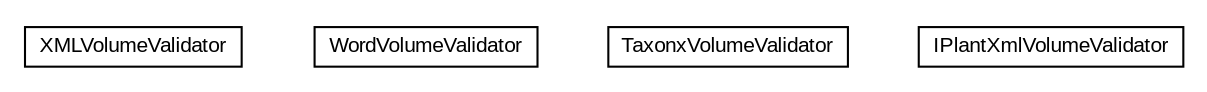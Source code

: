 #!/usr/local/bin/dot
#
# Class diagram 
# Generated by UMLGraph version R5_6-24-gf6e263 (http://www.umlgraph.org/)
#

digraph G {
	edge [fontname="arial",fontsize=10,labelfontname="arial",labelfontsize=10];
	node [fontname="arial",fontsize=10,shape=plaintext];
	nodesep=0.25;
	ranksep=0.5;
	// edu.arizona.biosemantics.semanticmarkup.io.validate.lib.XMLVolumeValidator
	c3978 [label=<<table title="edu.arizona.biosemantics.semanticmarkup.io.validate.lib.XMLVolumeValidator" border="0" cellborder="1" cellspacing="0" cellpadding="2" port="p" href="./XMLVolumeValidator.html">
		<tr><td><table border="0" cellspacing="0" cellpadding="1">
<tr><td align="center" balign="center"> XMLVolumeValidator </td></tr>
		</table></td></tr>
		</table>>, URL="./XMLVolumeValidator.html", fontname="arial", fontcolor="black", fontsize=10.0];
	// edu.arizona.biosemantics.semanticmarkup.io.validate.lib.WordVolumeValidator
	c3979 [label=<<table title="edu.arizona.biosemantics.semanticmarkup.io.validate.lib.WordVolumeValidator" border="0" cellborder="1" cellspacing="0" cellpadding="2" port="p" href="./WordVolumeValidator.html">
		<tr><td><table border="0" cellspacing="0" cellpadding="1">
<tr><td align="center" balign="center"> WordVolumeValidator </td></tr>
		</table></td></tr>
		</table>>, URL="./WordVolumeValidator.html", fontname="arial", fontcolor="black", fontsize=10.0];
	// edu.arizona.biosemantics.semanticmarkup.io.validate.lib.TaxonxVolumeValidator
	c3980 [label=<<table title="edu.arizona.biosemantics.semanticmarkup.io.validate.lib.TaxonxVolumeValidator" border="0" cellborder="1" cellspacing="0" cellpadding="2" port="p" href="./TaxonxVolumeValidator.html">
		<tr><td><table border="0" cellspacing="0" cellpadding="1">
<tr><td align="center" balign="center"> TaxonxVolumeValidator </td></tr>
		</table></td></tr>
		</table>>, URL="./TaxonxVolumeValidator.html", fontname="arial", fontcolor="black", fontsize=10.0];
	// edu.arizona.biosemantics.semanticmarkup.io.validate.lib.IPlantXmlVolumeValidator
	c3981 [label=<<table title="edu.arizona.biosemantics.semanticmarkup.io.validate.lib.IPlantXmlVolumeValidator" border="0" cellborder="1" cellspacing="0" cellpadding="2" port="p" href="./IPlantXmlVolumeValidator.html">
		<tr><td><table border="0" cellspacing="0" cellpadding="1">
<tr><td align="center" balign="center"> IPlantXmlVolumeValidator </td></tr>
		</table></td></tr>
		</table>>, URL="./IPlantXmlVolumeValidator.html", fontname="arial", fontcolor="black", fontsize=10.0];
}

